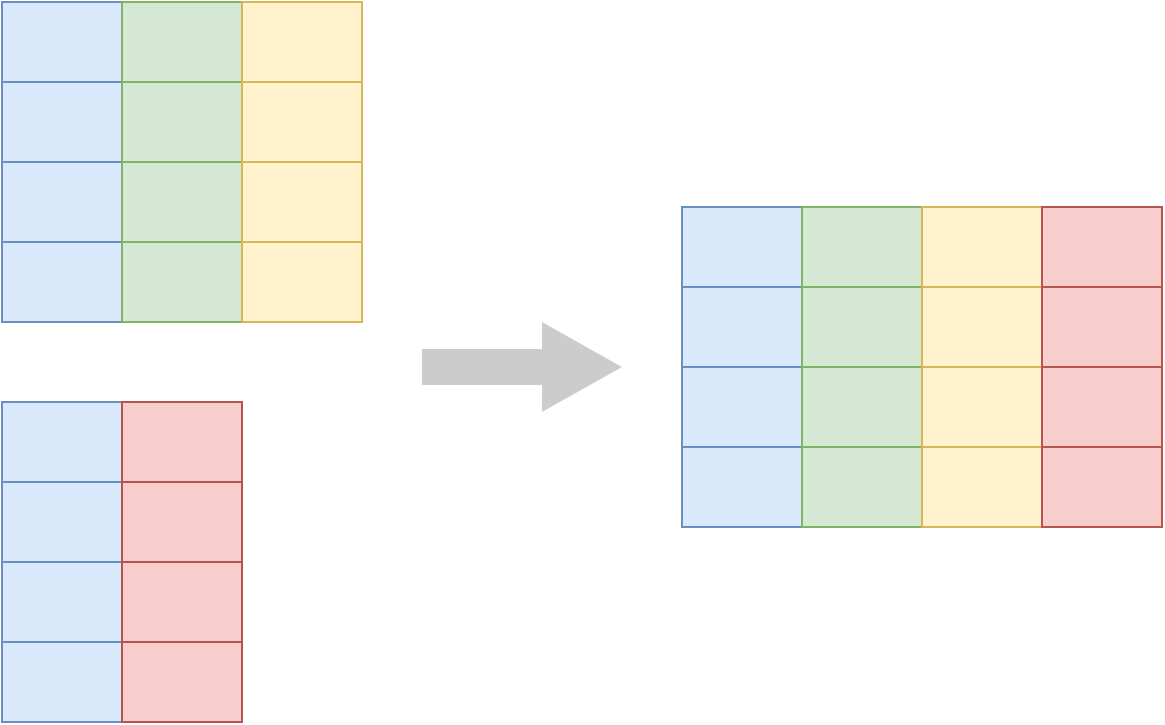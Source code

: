 <mxfile version="14.3.2" type="google"><diagram id="eAKZDhbyrOyP7cdwRSnv" name="Page-1"><mxGraphModel dx="1426" dy="826" grid="1" gridSize="10" guides="1" tooltips="1" connect="1" arrows="1" fold="1" page="1" pageScale="1" pageWidth="1100" pageHeight="850" math="0" shadow="0"><root><mxCell id="0"/><mxCell id="1" parent="0"/><mxCell id="VWwb-h3mht4uzt4C9TT1-22" value="" style="html=1;shadow=0;dashed=0;align=center;verticalAlign=middle;shape=mxgraph.arrows2.arrow;dy=0.6;dx=40;notch=0;fontColor=#333333;strokeColor=none;fillColor=#CCCCCC;" parent="1" vertex="1"><mxGeometry x="290" y="240" width="100" height="45" as="geometry"/></mxCell><mxCell id="HGzfJmTKlU1dQnyqov-p-14" value="" style="shape=partialRectangle;html=1;whiteSpace=wrap;connectable=0;fillColor=#dae8fc;top=1;left=1;bottom=1;right=1;overflow=hidden;strokeColor=#6c8ebf;" parent="1" vertex="1"><mxGeometry x="80" y="80" width="60" height="40" as="geometry"/></mxCell><mxCell id="cemdsirpO283HLx8WFaV-1" value="" style="shape=partialRectangle;html=1;whiteSpace=wrap;connectable=0;fillColor=#dae8fc;top=1;left=1;bottom=1;right=1;overflow=hidden;strokeColor=#6c8ebf;" vertex="1" parent="1"><mxGeometry x="80" y="120" width="60" height="40" as="geometry"/></mxCell><mxCell id="cemdsirpO283HLx8WFaV-2" value="" style="shape=partialRectangle;html=1;whiteSpace=wrap;connectable=0;fillColor=#dae8fc;top=1;left=1;bottom=1;right=1;overflow=hidden;strokeColor=#6c8ebf;" vertex="1" parent="1"><mxGeometry x="80" y="160" width="60" height="40" as="geometry"/></mxCell><mxCell id="cemdsirpO283HLx8WFaV-3" value="" style="shape=partialRectangle;html=1;whiteSpace=wrap;connectable=0;fillColor=#dae8fc;top=1;left=1;bottom=1;right=1;overflow=hidden;strokeColor=#6c8ebf;" vertex="1" parent="1"><mxGeometry x="80" y="200" width="60" height="40" as="geometry"/></mxCell><mxCell id="cemdsirpO283HLx8WFaV-6" value="" style="shape=partialRectangle;html=1;whiteSpace=wrap;connectable=0;fillColor=#d5e8d4;top=1;left=1;bottom=1;right=1;overflow=hidden;strokeColor=#82b366;" vertex="1" parent="1"><mxGeometry x="140" y="80" width="60" height="40" as="geometry"/></mxCell><mxCell id="cemdsirpO283HLx8WFaV-7" value="" style="shape=partialRectangle;html=1;whiteSpace=wrap;connectable=0;fillColor=#d5e8d4;top=1;left=1;bottom=1;right=1;overflow=hidden;strokeColor=#82b366;" vertex="1" parent="1"><mxGeometry x="140" y="120" width="60" height="40" as="geometry"/></mxCell><mxCell id="cemdsirpO283HLx8WFaV-8" value="" style="shape=partialRectangle;html=1;whiteSpace=wrap;connectable=0;fillColor=#d5e8d4;top=1;left=1;bottom=1;right=1;overflow=hidden;strokeColor=#82b366;" vertex="1" parent="1"><mxGeometry x="140" y="160" width="60" height="40" as="geometry"/></mxCell><mxCell id="cemdsirpO283HLx8WFaV-9" value="" style="shape=partialRectangle;html=1;whiteSpace=wrap;connectable=0;fillColor=#d5e8d4;top=1;left=1;bottom=1;right=1;overflow=hidden;strokeColor=#82b366;" vertex="1" parent="1"><mxGeometry x="140" y="200" width="60" height="40" as="geometry"/></mxCell><mxCell id="cemdsirpO283HLx8WFaV-12" value="" style="shape=partialRectangle;html=1;whiteSpace=wrap;connectable=0;fillColor=#fff2cc;top=1;left=1;bottom=1;right=1;overflow=hidden;strokeColor=#d6b656;" vertex="1" parent="1"><mxGeometry x="200" y="80" width="60" height="40" as="geometry"/></mxCell><mxCell id="cemdsirpO283HLx8WFaV-13" value="" style="shape=partialRectangle;html=1;whiteSpace=wrap;connectable=0;fillColor=#fff2cc;top=1;left=1;bottom=1;right=1;overflow=hidden;strokeColor=#d6b656;" vertex="1" parent="1"><mxGeometry x="200" y="120" width="60" height="40" as="geometry"/></mxCell><mxCell id="cemdsirpO283HLx8WFaV-14" value="" style="shape=partialRectangle;html=1;whiteSpace=wrap;connectable=0;fillColor=#fff2cc;top=1;left=1;bottom=1;right=1;overflow=hidden;strokeColor=#d6b656;" vertex="1" parent="1"><mxGeometry x="200" y="160" width="60" height="40" as="geometry"/></mxCell><mxCell id="cemdsirpO283HLx8WFaV-15" value="" style="shape=partialRectangle;html=1;whiteSpace=wrap;connectable=0;fillColor=#fff2cc;top=1;left=1;bottom=1;right=1;overflow=hidden;strokeColor=#d6b656;" vertex="1" parent="1"><mxGeometry x="200" y="200" width="60" height="40" as="geometry"/></mxCell><mxCell id="cemdsirpO283HLx8WFaV-18" value="" style="shape=partialRectangle;html=1;whiteSpace=wrap;connectable=0;fillColor=#dae8fc;top=1;left=1;bottom=1;right=1;overflow=hidden;strokeColor=#6c8ebf;" vertex="1" parent="1"><mxGeometry x="80" y="280" width="60" height="40" as="geometry"/></mxCell><mxCell id="cemdsirpO283HLx8WFaV-19" value="" style="shape=partialRectangle;html=1;whiteSpace=wrap;connectable=0;fillColor=#dae8fc;top=1;left=1;bottom=1;right=1;overflow=hidden;strokeColor=#6c8ebf;" vertex="1" parent="1"><mxGeometry x="80" y="320" width="60" height="40" as="geometry"/></mxCell><mxCell id="cemdsirpO283HLx8WFaV-20" value="" style="shape=partialRectangle;html=1;whiteSpace=wrap;connectable=0;fillColor=#dae8fc;top=1;left=1;bottom=1;right=1;overflow=hidden;strokeColor=#6c8ebf;" vertex="1" parent="1"><mxGeometry x="80" y="360" width="60" height="40" as="geometry"/></mxCell><mxCell id="cemdsirpO283HLx8WFaV-21" value="" style="shape=partialRectangle;html=1;whiteSpace=wrap;connectable=0;fillColor=#dae8fc;top=1;left=1;bottom=1;right=1;overflow=hidden;strokeColor=#6c8ebf;" vertex="1" parent="1"><mxGeometry x="80" y="400" width="60" height="40" as="geometry"/></mxCell><mxCell id="cemdsirpO283HLx8WFaV-29" value="" style="shape=partialRectangle;html=1;whiteSpace=wrap;connectable=0;fillColor=#dae8fc;top=1;left=1;bottom=1;right=1;overflow=hidden;strokeColor=#6c8ebf;" vertex="1" parent="1"><mxGeometry x="420" y="182.5" width="60" height="40" as="geometry"/></mxCell><mxCell id="cemdsirpO283HLx8WFaV-30" value="" style="shape=partialRectangle;html=1;whiteSpace=wrap;connectable=0;fillColor=#dae8fc;top=1;left=1;bottom=1;right=1;overflow=hidden;strokeColor=#6c8ebf;" vertex="1" parent="1"><mxGeometry x="420" y="222.5" width="60" height="40" as="geometry"/></mxCell><mxCell id="cemdsirpO283HLx8WFaV-31" value="" style="shape=partialRectangle;html=1;whiteSpace=wrap;connectable=0;fillColor=#dae8fc;top=1;left=1;bottom=1;right=1;overflow=hidden;strokeColor=#6c8ebf;" vertex="1" parent="1"><mxGeometry x="420" y="262.5" width="60" height="40" as="geometry"/></mxCell><mxCell id="cemdsirpO283HLx8WFaV-32" value="" style="shape=partialRectangle;html=1;whiteSpace=wrap;connectable=0;fillColor=#dae8fc;top=1;left=1;bottom=1;right=1;overflow=hidden;strokeColor=#6c8ebf;" vertex="1" parent="1"><mxGeometry x="420" y="302.5" width="60" height="40" as="geometry"/></mxCell><mxCell id="cemdsirpO283HLx8WFaV-33" value="" style="shape=partialRectangle;html=1;whiteSpace=wrap;connectable=0;fillColor=#d5e8d4;top=1;left=1;bottom=1;right=1;overflow=hidden;strokeColor=#82b366;" vertex="1" parent="1"><mxGeometry x="480" y="182.5" width="60" height="40" as="geometry"/></mxCell><mxCell id="cemdsirpO283HLx8WFaV-34" value="" style="shape=partialRectangle;html=1;whiteSpace=wrap;connectable=0;fillColor=#d5e8d4;top=1;left=1;bottom=1;right=1;overflow=hidden;strokeColor=#82b366;" vertex="1" parent="1"><mxGeometry x="480" y="222.5" width="60" height="40" as="geometry"/></mxCell><mxCell id="cemdsirpO283HLx8WFaV-35" value="" style="shape=partialRectangle;html=1;whiteSpace=wrap;connectable=0;fillColor=#d5e8d4;top=1;left=1;bottom=1;right=1;overflow=hidden;strokeColor=#82b366;" vertex="1" parent="1"><mxGeometry x="480" y="262.5" width="60" height="40" as="geometry"/></mxCell><mxCell id="cemdsirpO283HLx8WFaV-36" value="" style="shape=partialRectangle;html=1;whiteSpace=wrap;connectable=0;fillColor=#d5e8d4;top=1;left=1;bottom=1;right=1;overflow=hidden;strokeColor=#82b366;" vertex="1" parent="1"><mxGeometry x="480" y="302.5" width="60" height="40" as="geometry"/></mxCell><mxCell id="cemdsirpO283HLx8WFaV-37" value="" style="shape=partialRectangle;html=1;whiteSpace=wrap;connectable=0;fillColor=#fff2cc;top=1;left=1;bottom=1;right=1;overflow=hidden;strokeColor=#d6b656;" vertex="1" parent="1"><mxGeometry x="540" y="182.5" width="60" height="40" as="geometry"/></mxCell><mxCell id="cemdsirpO283HLx8WFaV-38" value="" style="shape=partialRectangle;html=1;whiteSpace=wrap;connectable=0;fillColor=#fff2cc;top=1;left=1;bottom=1;right=1;overflow=hidden;strokeColor=#d6b656;" vertex="1" parent="1"><mxGeometry x="540" y="222.5" width="60" height="40" as="geometry"/></mxCell><mxCell id="cemdsirpO283HLx8WFaV-39" value="" style="shape=partialRectangle;html=1;whiteSpace=wrap;connectable=0;fillColor=#fff2cc;top=1;left=1;bottom=1;right=1;overflow=hidden;strokeColor=#d6b656;" vertex="1" parent="1"><mxGeometry x="540" y="262.5" width="60" height="40" as="geometry"/></mxCell><mxCell id="cemdsirpO283HLx8WFaV-40" value="" style="shape=partialRectangle;html=1;whiteSpace=wrap;connectable=0;fillColor=#fff2cc;top=1;left=1;bottom=1;right=1;overflow=hidden;strokeColor=#d6b656;" vertex="1" parent="1"><mxGeometry x="540" y="302.5" width="60" height="40" as="geometry"/></mxCell><mxCell id="HGzfJmTKlU1dQnyqov-p-26" value="" style="shape=partialRectangle;html=1;whiteSpace=wrap;connectable=0;fillColor=#f8cecc;top=1;left=1;bottom=1;right=1;overflow=hidden;strokeColor=#b85450;" parent="1" vertex="1"><mxGeometry x="600" y="182.5" width="60" height="40" as="geometry"/></mxCell><mxCell id="cemdsirpO283HLx8WFaV-24" value="" style="shape=partialRectangle;html=1;whiteSpace=wrap;connectable=0;fillColor=#f8cecc;top=1;left=1;bottom=1;right=1;overflow=hidden;strokeColor=#b85450;" vertex="1" parent="1"><mxGeometry x="600" y="222.5" width="60" height="40" as="geometry"/></mxCell><mxCell id="cemdsirpO283HLx8WFaV-25" value="" style="shape=partialRectangle;html=1;whiteSpace=wrap;connectable=0;fillColor=#f8cecc;top=1;left=1;bottom=1;right=1;overflow=hidden;strokeColor=#b85450;" vertex="1" parent="1"><mxGeometry x="600" y="262.5" width="60" height="40" as="geometry"/></mxCell><mxCell id="cemdsirpO283HLx8WFaV-26" value="" style="shape=partialRectangle;html=1;whiteSpace=wrap;connectable=0;fillColor=#f8cecc;top=1;left=1;bottom=1;right=1;overflow=hidden;strokeColor=#b85450;" vertex="1" parent="1"><mxGeometry x="600" y="302.5" width="60" height="40" as="geometry"/></mxCell><mxCell id="cemdsirpO283HLx8WFaV-53" value="" style="shape=partialRectangle;html=1;whiteSpace=wrap;connectable=0;fillColor=#f8cecc;top=1;left=1;bottom=1;right=1;overflow=hidden;strokeColor=#b85450;" vertex="1" parent="1"><mxGeometry x="140" y="280" width="60" height="40" as="geometry"/></mxCell><mxCell id="cemdsirpO283HLx8WFaV-54" value="" style="shape=partialRectangle;html=1;whiteSpace=wrap;connectable=0;fillColor=#f8cecc;top=1;left=1;bottom=1;right=1;overflow=hidden;strokeColor=#b85450;" vertex="1" parent="1"><mxGeometry x="140" y="320" width="60" height="40" as="geometry"/></mxCell><mxCell id="cemdsirpO283HLx8WFaV-55" value="" style="shape=partialRectangle;html=1;whiteSpace=wrap;connectable=0;fillColor=#f8cecc;top=1;left=1;bottom=1;right=1;overflow=hidden;strokeColor=#b85450;" vertex="1" parent="1"><mxGeometry x="140" y="360" width="60" height="40" as="geometry"/></mxCell><mxCell id="cemdsirpO283HLx8WFaV-56" value="" style="shape=partialRectangle;html=1;whiteSpace=wrap;connectable=0;fillColor=#f8cecc;top=1;left=1;bottom=1;right=1;overflow=hidden;strokeColor=#b85450;" vertex="1" parent="1"><mxGeometry x="140" y="400" width="60" height="40" as="geometry"/></mxCell></root></mxGraphModel></diagram></mxfile>